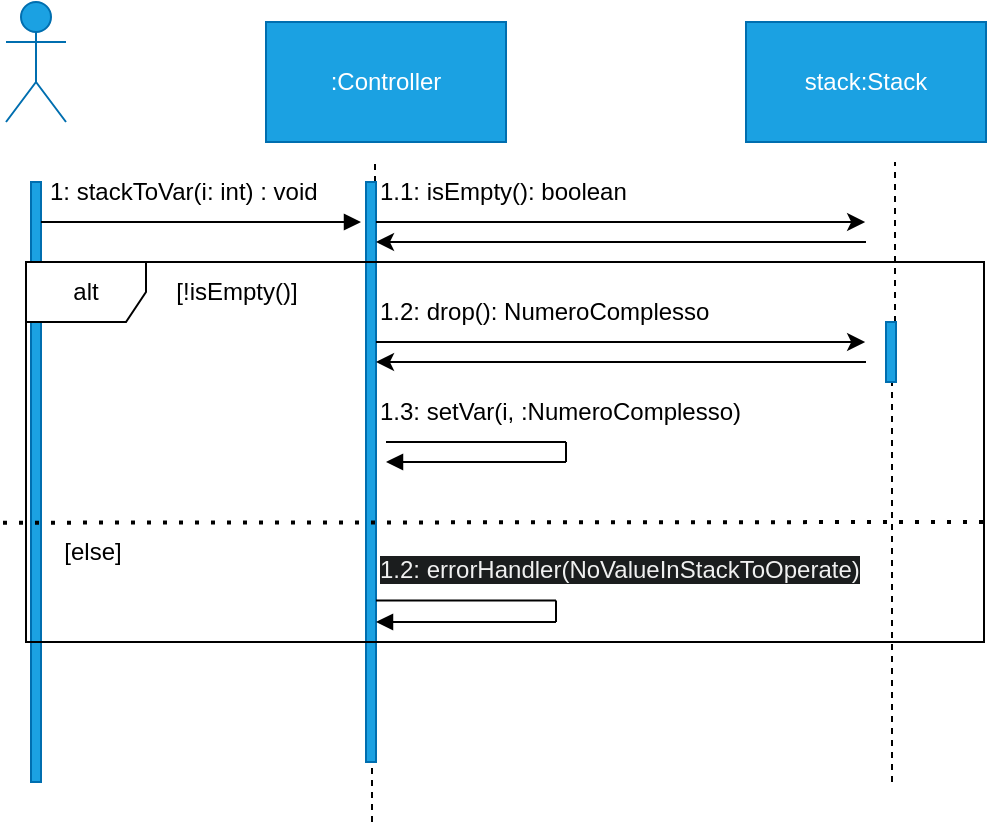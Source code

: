 <mxfile version="22.0.3" type="device">
  <diagram name="Page-1" id="GBvQ2PgnZEtW7YQ2X2fc">
    <mxGraphModel dx="1434" dy="775" grid="1" gridSize="10" guides="1" tooltips="1" connect="1" arrows="1" fold="1" page="1" pageScale="1" pageWidth="850" pageHeight="1100" math="0" shadow="0">
      <root>
        <mxCell id="0" />
        <mxCell id="1" parent="0" />
        <mxCell id="JlKVv1MMBCdg0D8khr2D-1" value="Actor" style="shape=umlActor;verticalLabelPosition=bottom;verticalAlign=top;html=1;fillColor=#1ba1e2;fontColor=#ffffff;strokeColor=#006EAF;" parent="1" vertex="1">
          <mxGeometry x="80" y="110" width="30" height="60" as="geometry" />
        </mxCell>
        <mxCell id="JlKVv1MMBCdg0D8khr2D-2" value="" style="html=1;points=[];perimeter=orthogonalPerimeter;fillColor=#1ba1e2;fontColor=#ffffff;strokeColor=#006EAF;" parent="1" vertex="1">
          <mxGeometry x="92.5" y="200" width="5" height="300" as="geometry" />
        </mxCell>
        <mxCell id="JlKVv1MMBCdg0D8khr2D-3" value="" style="html=1;verticalAlign=bottom;labelBackgroundColor=none;endArrow=block;endFill=1;" parent="1" edge="1">
          <mxGeometry width="160" relative="1" as="geometry">
            <mxPoint x="97.5" y="220" as="sourcePoint" />
            <mxPoint x="257.5" y="220" as="targetPoint" />
          </mxGeometry>
        </mxCell>
        <mxCell id="JlKVv1MMBCdg0D8khr2D-4" value="1: stackToVar(i: int) : void" style="text;html=1;strokeColor=none;fillColor=none;align=left;verticalAlign=middle;whiteSpace=wrap;rounded=0;" parent="1" vertex="1">
          <mxGeometry x="100" y="190" width="160" height="30" as="geometry" />
        </mxCell>
        <mxCell id="JlKVv1MMBCdg0D8khr2D-5" value=":Controller" style="rounded=0;whiteSpace=wrap;html=1;fillColor=#1ba1e2;fontColor=#ffffff;strokeColor=#006EAF;" parent="1" vertex="1">
          <mxGeometry x="210" y="120" width="120" height="60" as="geometry" />
        </mxCell>
        <mxCell id="JlKVv1MMBCdg0D8khr2D-6" value="" style="endArrow=none;dashed=1;html=1;startArrow=none;" parent="1" source="JlKVv1MMBCdg0D8khr2D-8" edge="1">
          <mxGeometry width="50" height="50" relative="1" as="geometry">
            <mxPoint x="264.5" y="730" as="sourcePoint" />
            <mxPoint x="264.5" y="190" as="targetPoint" />
          </mxGeometry>
        </mxCell>
        <mxCell id="JlKVv1MMBCdg0D8khr2D-7" value="" style="endArrow=none;dashed=1;html=1;" parent="1" target="JlKVv1MMBCdg0D8khr2D-8" edge="1">
          <mxGeometry width="50" height="50" relative="1" as="geometry">
            <mxPoint x="263" y="520" as="sourcePoint" />
            <mxPoint x="264.5" y="190" as="targetPoint" />
          </mxGeometry>
        </mxCell>
        <mxCell id="JlKVv1MMBCdg0D8khr2D-8" value="" style="html=1;points=[];perimeter=orthogonalPerimeter;fillColor=#1ba1e2;fontColor=#ffffff;strokeColor=#006EAF;" parent="1" vertex="1">
          <mxGeometry x="260" y="200" width="5" height="290" as="geometry" />
        </mxCell>
        <mxCell id="JlKVv1MMBCdg0D8khr2D-9" value="stack:Stack" style="rounded=0;whiteSpace=wrap;html=1;fillColor=#1ba1e2;fontColor=#ffffff;strokeColor=#006EAF;" parent="1" vertex="1">
          <mxGeometry x="450" y="120" width="120" height="60" as="geometry" />
        </mxCell>
        <mxCell id="JlKVv1MMBCdg0D8khr2D-10" value="" style="endArrow=none;dashed=1;html=1;startArrow=none;rounded=0;" parent="1" source="JlKVv1MMBCdg0D8khr2D-12" edge="1">
          <mxGeometry width="50" height="50" relative="1" as="geometry">
            <mxPoint x="524.5" y="730" as="sourcePoint" />
            <mxPoint x="524.5" y="190" as="targetPoint" />
          </mxGeometry>
        </mxCell>
        <mxCell id="JlKVv1MMBCdg0D8khr2D-11" value="" style="endArrow=none;dashed=1;html=1;rounded=0;" parent="1" target="JlKVv1MMBCdg0D8khr2D-12" edge="1">
          <mxGeometry width="50" height="50" relative="1" as="geometry">
            <mxPoint x="523" y="500" as="sourcePoint" />
            <mxPoint x="524.5" y="190" as="targetPoint" />
          </mxGeometry>
        </mxCell>
        <mxCell id="JlKVv1MMBCdg0D8khr2D-12" value="" style="html=1;points=[];perimeter=orthogonalPerimeter;fillColor=#1ba1e2;fontColor=#ffffff;strokeColor=#006EAF;" parent="1" vertex="1">
          <mxGeometry x="520" y="270" width="5" height="30" as="geometry" />
        </mxCell>
        <mxCell id="JlKVv1MMBCdg0D8khr2D-13" value="1.3: setVar(i, :NumeroComplesso)&amp;nbsp;" style="text;html=1;strokeColor=none;fillColor=none;align=left;verticalAlign=middle;whiteSpace=wrap;rounded=0;" parent="1" vertex="1">
          <mxGeometry x="265" y="300" width="255" height="30" as="geometry" />
        </mxCell>
        <mxCell id="JlKVv1MMBCdg0D8khr2D-14" value="" style="html=1;verticalAlign=bottom;labelBackgroundColor=none;endArrow=block;endFill=1;rounded=0;" parent="1" edge="1">
          <mxGeometry width="160" relative="1" as="geometry">
            <mxPoint x="360" y="340" as="sourcePoint" />
            <mxPoint x="270" y="340" as="targetPoint" />
          </mxGeometry>
        </mxCell>
        <mxCell id="JlKVv1MMBCdg0D8khr2D-15" value="" style="endArrow=none;html=1;rounded=0;" parent="1" edge="1">
          <mxGeometry width="50" height="50" relative="1" as="geometry">
            <mxPoint x="270" y="330" as="sourcePoint" />
            <mxPoint x="360" y="330" as="targetPoint" />
          </mxGeometry>
        </mxCell>
        <mxCell id="JlKVv1MMBCdg0D8khr2D-16" value="" style="endArrow=none;html=1;rounded=0;" parent="1" edge="1">
          <mxGeometry width="50" height="50" relative="1" as="geometry">
            <mxPoint x="360" y="340" as="sourcePoint" />
            <mxPoint x="360" y="330" as="targetPoint" />
            <Array as="points" />
          </mxGeometry>
        </mxCell>
        <mxCell id="JlKVv1MMBCdg0D8khr2D-17" value="1.2: drop(): NumeroComplesso&amp;nbsp;" style="text;html=1;strokeColor=none;fillColor=none;align=left;verticalAlign=middle;whiteSpace=wrap;rounded=0;" parent="1" vertex="1">
          <mxGeometry x="265" y="250" width="195" height="30" as="geometry" />
        </mxCell>
        <mxCell id="JlKVv1MMBCdg0D8khr2D-18" value="" style="endArrow=classic;html=1;rounded=0;exitX=1.083;exitY=0.504;exitDx=0;exitDy=0;exitPerimeter=0;" parent="1" edge="1">
          <mxGeometry width="50" height="50" relative="1" as="geometry">
            <mxPoint x="264.995" y="280" as="sourcePoint" />
            <mxPoint x="509.58" y="280" as="targetPoint" />
          </mxGeometry>
        </mxCell>
        <mxCell id="JlKVv1MMBCdg0D8khr2D-19" value="alt" style="shape=umlFrame;whiteSpace=wrap;html=1;pointerEvents=0;" parent="1" vertex="1">
          <mxGeometry x="90" y="240" width="479" height="190" as="geometry" />
        </mxCell>
        <mxCell id="JlKVv1MMBCdg0D8khr2D-20" value="[!isEmpty()]" style="text;html=1;align=center;verticalAlign=middle;resizable=0;points=[];autosize=1;strokeColor=none;fillColor=none;" parent="1" vertex="1">
          <mxGeometry x="155" y="240" width="80" height="30" as="geometry" />
        </mxCell>
        <mxCell id="JlKVv1MMBCdg0D8khr2D-21" value="" style="endArrow=none;dashed=1;html=1;dashPattern=1 3;strokeWidth=2;rounded=0;" parent="1" edge="1">
          <mxGeometry width="50" height="50" relative="1" as="geometry">
            <mxPoint x="78.5" y="370.34" as="sourcePoint" />
            <mxPoint x="570" y="370" as="targetPoint" />
          </mxGeometry>
        </mxCell>
        <mxCell id="JlKVv1MMBCdg0D8khr2D-26" value="" style="endArrow=classic;html=1;rounded=0;" parent="1" edge="1">
          <mxGeometry width="50" height="50" relative="1" as="geometry">
            <mxPoint x="510" y="290" as="sourcePoint" />
            <mxPoint x="265" y="290" as="targetPoint" />
          </mxGeometry>
        </mxCell>
        <mxCell id="JlKVv1MMBCdg0D8khr2D-27" value="[else]" style="text;html=1;align=center;verticalAlign=middle;resizable=0;points=[];autosize=1;strokeColor=none;fillColor=none;" parent="1" vertex="1">
          <mxGeometry x="97.5" y="370" width="50" height="30" as="geometry" />
        </mxCell>
        <mxCell id="Shx8IfjoVYav84HP0xaW-2" value="&lt;span style=&quot;color: rgb(240, 240, 240); font-family: Helvetica; font-size: 12px; font-style: normal; font-variant-ligatures: normal; font-variant-caps: normal; font-weight: 400; letter-spacing: normal; orphans: 2; text-align: left; text-indent: 0px; text-transform: none; widows: 2; word-spacing: 0px; -webkit-text-stroke-width: 0px; background-color: rgb(27, 29, 30); text-decoration-thickness: initial; text-decoration-style: initial; text-decoration-color: initial; float: none; display: inline !important;&quot;&gt;1.2: errorHandler(NoValueInStackToOperate)&lt;/span&gt;" style="text;whiteSpace=wrap;html=1;" parent="1" vertex="1">
          <mxGeometry x="265" y="380" width="245" height="20" as="geometry" />
        </mxCell>
        <mxCell id="Shx8IfjoVYav84HP0xaW-3" value="" style="html=1;verticalAlign=bottom;labelBackgroundColor=none;endArrow=block;endFill=1;rounded=0;" parent="1" edge="1">
          <mxGeometry width="160" relative="1" as="geometry">
            <mxPoint x="355.0" y="420" as="sourcePoint" />
            <mxPoint x="265.0" y="420" as="targetPoint" />
          </mxGeometry>
        </mxCell>
        <mxCell id="Shx8IfjoVYav84HP0xaW-4" value="" style="endArrow=none;html=1;rounded=0;" parent="1" edge="1">
          <mxGeometry width="50" height="50" relative="1" as="geometry">
            <mxPoint x="265.0" y="409.31" as="sourcePoint" />
            <mxPoint x="355.0" y="409.31" as="targetPoint" />
          </mxGeometry>
        </mxCell>
        <mxCell id="Shx8IfjoVYav84HP0xaW-5" value="" style="endArrow=none;html=1;rounded=0;" parent="1" edge="1">
          <mxGeometry width="50" height="50" relative="1" as="geometry">
            <mxPoint x="355" y="420" as="sourcePoint" />
            <mxPoint x="355.0" y="409.31" as="targetPoint" />
            <Array as="points" />
          </mxGeometry>
        </mxCell>
        <mxCell id="Shx8IfjoVYav84HP0xaW-6" value="1.1: isEmpty(): boolean&amp;nbsp;" style="text;html=1;strokeColor=none;fillColor=none;align=left;verticalAlign=middle;whiteSpace=wrap;rounded=0;" parent="1" vertex="1">
          <mxGeometry x="265" y="190" width="195" height="30" as="geometry" />
        </mxCell>
        <mxCell id="Shx8IfjoVYav84HP0xaW-7" value="" style="endArrow=classic;html=1;rounded=0;exitX=1.083;exitY=0.504;exitDx=0;exitDy=0;exitPerimeter=0;" parent="1" edge="1">
          <mxGeometry width="50" height="50" relative="1" as="geometry">
            <mxPoint x="264.995" y="220" as="sourcePoint" />
            <mxPoint x="509.58" y="220" as="targetPoint" />
          </mxGeometry>
        </mxCell>
        <mxCell id="Shx8IfjoVYav84HP0xaW-8" value="" style="endArrow=classic;html=1;rounded=0;" parent="1" edge="1">
          <mxGeometry width="50" height="50" relative="1" as="geometry">
            <mxPoint x="510" y="230" as="sourcePoint" />
            <mxPoint x="265" y="230" as="targetPoint" />
          </mxGeometry>
        </mxCell>
      </root>
    </mxGraphModel>
  </diagram>
</mxfile>
